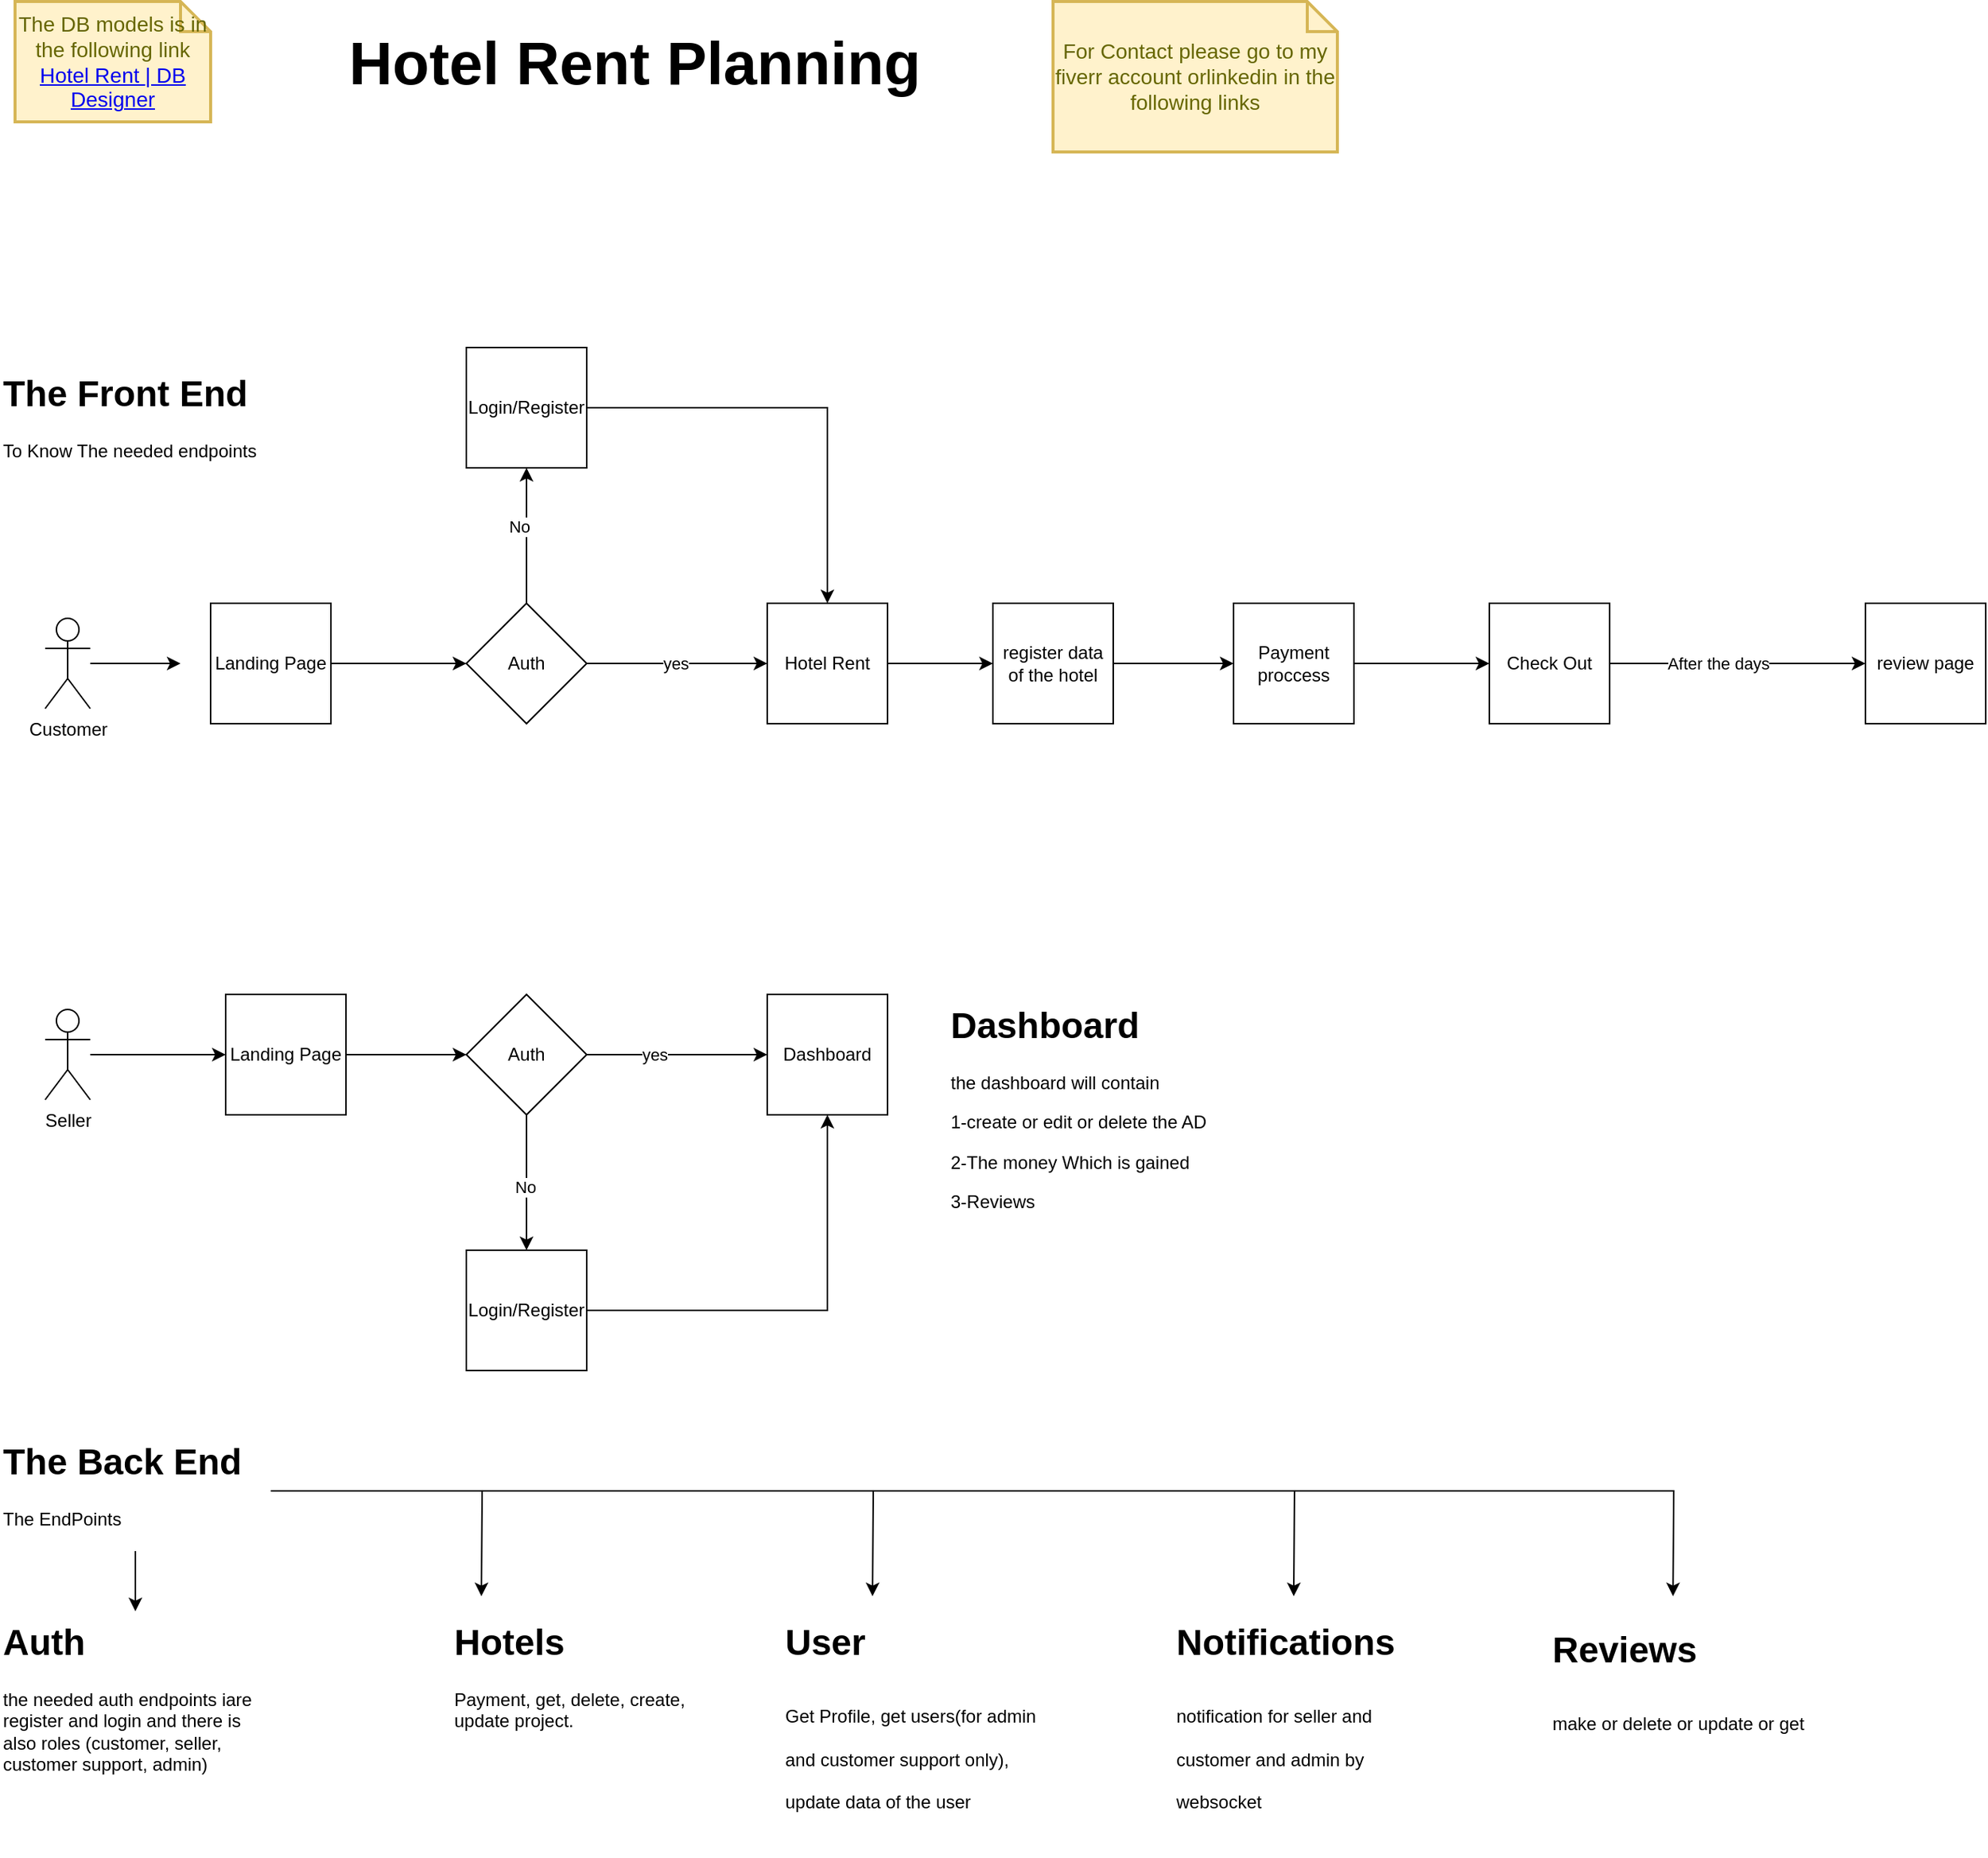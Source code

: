 <mxfile version="26.0.10">
  <diagram name="Page-1" id="eNZlmzP2yuV46WajJDo7">
    <mxGraphModel dx="918" dy="1594" grid="1" gridSize="10" guides="1" tooltips="1" connect="1" arrows="1" fold="1" page="1" pageScale="1" pageWidth="850" pageHeight="1100" math="0" shadow="0">
      <root>
        <mxCell id="0" />
        <mxCell id="1" parent="0" />
        <mxCell id="jitCN0c5IaHYvlneT0sJ-6" style="edgeStyle=orthogonalEdgeStyle;rounded=0;orthogonalLoop=1;jettySize=auto;html=1;" edge="1" parent="1" source="jitCN0c5IaHYvlneT0sJ-1">
          <mxGeometry relative="1" as="geometry">
            <mxPoint x="130" y="200" as="targetPoint" />
          </mxGeometry>
        </mxCell>
        <mxCell id="jitCN0c5IaHYvlneT0sJ-1" value="Customer" style="shape=umlActor;verticalLabelPosition=bottom;verticalAlign=top;html=1;outlineConnect=0;" vertex="1" parent="1">
          <mxGeometry x="40" y="170" width="30" height="60" as="geometry" />
        </mxCell>
        <mxCell id="jitCN0c5IaHYvlneT0sJ-5" value="&lt;h1 style=&quot;margin-top: 0px;&quot;&gt;The Front End&lt;/h1&gt;&lt;p&gt;To Know The needed endpoints&lt;/p&gt;" style="text;html=1;whiteSpace=wrap;overflow=hidden;rounded=0;" vertex="1" parent="1">
          <mxGeometry x="10" width="180" height="120" as="geometry" />
        </mxCell>
        <mxCell id="jitCN0c5IaHYvlneT0sJ-8" style="edgeStyle=orthogonalEdgeStyle;rounded=0;orthogonalLoop=1;jettySize=auto;html=1;entryX=0;entryY=0.5;entryDx=0;entryDy=0;" edge="1" parent="1" source="jitCN0c5IaHYvlneT0sJ-7" target="jitCN0c5IaHYvlneT0sJ-10">
          <mxGeometry relative="1" as="geometry">
            <mxPoint x="300" y="200" as="targetPoint" />
          </mxGeometry>
        </mxCell>
        <mxCell id="jitCN0c5IaHYvlneT0sJ-7" value="Landing Page" style="whiteSpace=wrap;html=1;aspect=fixed;" vertex="1" parent="1">
          <mxGeometry x="150" y="160" width="80" height="80" as="geometry" />
        </mxCell>
        <mxCell id="jitCN0c5IaHYvlneT0sJ-11" style="edgeStyle=orthogonalEdgeStyle;rounded=0;orthogonalLoop=1;jettySize=auto;html=1;entryX=0;entryY=0.5;entryDx=0;entryDy=0;" edge="1" parent="1" source="jitCN0c5IaHYvlneT0sJ-10" target="jitCN0c5IaHYvlneT0sJ-13">
          <mxGeometry relative="1" as="geometry">
            <mxPoint x="500" y="200" as="targetPoint" />
          </mxGeometry>
        </mxCell>
        <mxCell id="jitCN0c5IaHYvlneT0sJ-12" value="yes" style="edgeLabel;html=1;align=center;verticalAlign=middle;resizable=0;points=[];" vertex="1" connectable="0" parent="jitCN0c5IaHYvlneT0sJ-11">
          <mxGeometry x="-0.081" y="-4" relative="1" as="geometry">
            <mxPoint x="4" y="-4" as="offset" />
          </mxGeometry>
        </mxCell>
        <mxCell id="jitCN0c5IaHYvlneT0sJ-17" style="edgeStyle=orthogonalEdgeStyle;rounded=0;orthogonalLoop=1;jettySize=auto;html=1;" edge="1" parent="1" source="jitCN0c5IaHYvlneT0sJ-10" target="jitCN0c5IaHYvlneT0sJ-19">
          <mxGeometry relative="1" as="geometry">
            <mxPoint x="360" y="80" as="targetPoint" />
          </mxGeometry>
        </mxCell>
        <mxCell id="jitCN0c5IaHYvlneT0sJ-18" value="No" style="edgeLabel;html=1;align=center;verticalAlign=middle;resizable=0;points=[];" vertex="1" connectable="0" parent="jitCN0c5IaHYvlneT0sJ-17">
          <mxGeometry x="0.144" y="5" relative="1" as="geometry">
            <mxPoint as="offset" />
          </mxGeometry>
        </mxCell>
        <mxCell id="jitCN0c5IaHYvlneT0sJ-10" value="Auth" style="rhombus;whiteSpace=wrap;html=1;" vertex="1" parent="1">
          <mxGeometry x="320" y="160" width="80" height="80" as="geometry" />
        </mxCell>
        <mxCell id="jitCN0c5IaHYvlneT0sJ-68" style="edgeStyle=orthogonalEdgeStyle;rounded=0;orthogonalLoop=1;jettySize=auto;html=1;" edge="1" parent="1" source="jitCN0c5IaHYvlneT0sJ-13" target="jitCN0c5IaHYvlneT0sJ-69">
          <mxGeometry relative="1" as="geometry">
            <mxPoint x="680" y="200" as="targetPoint" />
          </mxGeometry>
        </mxCell>
        <mxCell id="jitCN0c5IaHYvlneT0sJ-13" value="Hotel Rent" style="whiteSpace=wrap;html=1;aspect=fixed;" vertex="1" parent="1">
          <mxGeometry x="520" y="160" width="80" height="80" as="geometry" />
        </mxCell>
        <mxCell id="jitCN0c5IaHYvlneT0sJ-59" style="edgeStyle=orthogonalEdgeStyle;rounded=0;orthogonalLoop=1;jettySize=auto;html=1;entryX=0;entryY=0.5;entryDx=0;entryDy=0;" edge="1" parent="1" source="jitCN0c5IaHYvlneT0sJ-16" target="jitCN0c5IaHYvlneT0sJ-71">
          <mxGeometry relative="1" as="geometry">
            <mxPoint x="960" y="200" as="targetPoint" />
          </mxGeometry>
        </mxCell>
        <mxCell id="jitCN0c5IaHYvlneT0sJ-16" value="Payment proccess" style="whiteSpace=wrap;html=1;aspect=fixed;" vertex="1" parent="1">
          <mxGeometry x="830" y="160" width="80" height="80" as="geometry" />
        </mxCell>
        <mxCell id="jitCN0c5IaHYvlneT0sJ-20" style="edgeStyle=orthogonalEdgeStyle;rounded=0;orthogonalLoop=1;jettySize=auto;html=1;" edge="1" parent="1" source="jitCN0c5IaHYvlneT0sJ-19" target="jitCN0c5IaHYvlneT0sJ-13">
          <mxGeometry relative="1" as="geometry">
            <mxPoint x="560" y="150" as="targetPoint" />
          </mxGeometry>
        </mxCell>
        <mxCell id="jitCN0c5IaHYvlneT0sJ-19" value="Login/Register" style="whiteSpace=wrap;html=1;aspect=fixed;" vertex="1" parent="1">
          <mxGeometry x="320" y="-10" width="80" height="80" as="geometry" />
        </mxCell>
        <mxCell id="jitCN0c5IaHYvlneT0sJ-45" style="edgeStyle=orthogonalEdgeStyle;rounded=0;orthogonalLoop=1;jettySize=auto;html=1;entryX=0;entryY=0.5;entryDx=0;entryDy=0;" edge="1" parent="1" source="jitCN0c5IaHYvlneT0sJ-21" target="jitCN0c5IaHYvlneT0sJ-33">
          <mxGeometry relative="1" as="geometry" />
        </mxCell>
        <mxCell id="jitCN0c5IaHYvlneT0sJ-21" value="Seller" style="shape=umlActor;verticalLabelPosition=bottom;verticalAlign=top;html=1;outlineConnect=0;" vertex="1" parent="1">
          <mxGeometry x="40" y="430" width="30" height="60" as="geometry" />
        </mxCell>
        <mxCell id="jitCN0c5IaHYvlneT0sJ-31" style="edgeStyle=orthogonalEdgeStyle;rounded=0;orthogonalLoop=1;jettySize=auto;html=1;" edge="1" parent="1" source="jitCN0c5IaHYvlneT0sJ-33" target="jitCN0c5IaHYvlneT0sJ-34">
          <mxGeometry relative="1" as="geometry">
            <mxPoint x="310" y="460" as="targetPoint" />
          </mxGeometry>
        </mxCell>
        <mxCell id="jitCN0c5IaHYvlneT0sJ-33" value="Landing Page" style="whiteSpace=wrap;html=1;aspect=fixed;" vertex="1" parent="1">
          <mxGeometry x="160" y="420" width="80" height="80" as="geometry" />
        </mxCell>
        <mxCell id="jitCN0c5IaHYvlneT0sJ-39" style="edgeStyle=orthogonalEdgeStyle;rounded=0;orthogonalLoop=1;jettySize=auto;html=1;entryX=0;entryY=0.5;entryDx=0;entryDy=0;" edge="1" parent="1" source="jitCN0c5IaHYvlneT0sJ-34" target="jitCN0c5IaHYvlneT0sJ-41">
          <mxGeometry relative="1" as="geometry">
            <mxPoint x="500" y="460" as="targetPoint" />
          </mxGeometry>
        </mxCell>
        <mxCell id="jitCN0c5IaHYvlneT0sJ-40" value="yes" style="edgeLabel;html=1;align=center;verticalAlign=middle;resizable=0;points=[];" vertex="1" connectable="0" parent="jitCN0c5IaHYvlneT0sJ-39">
          <mxGeometry x="-0.262" relative="1" as="geometry">
            <mxPoint as="offset" />
          </mxGeometry>
        </mxCell>
        <mxCell id="jitCN0c5IaHYvlneT0sJ-46" style="edgeStyle=orthogonalEdgeStyle;rounded=0;orthogonalLoop=1;jettySize=auto;html=1;entryX=0.5;entryY=0;entryDx=0;entryDy=0;" edge="1" parent="1" source="jitCN0c5IaHYvlneT0sJ-34" target="jitCN0c5IaHYvlneT0sJ-38">
          <mxGeometry relative="1" as="geometry" />
        </mxCell>
        <mxCell id="jitCN0c5IaHYvlneT0sJ-47" value="No" style="edgeLabel;html=1;align=center;verticalAlign=middle;resizable=0;points=[];" vertex="1" connectable="0" parent="jitCN0c5IaHYvlneT0sJ-46">
          <mxGeometry x="0.067" y="-1" relative="1" as="geometry">
            <mxPoint as="offset" />
          </mxGeometry>
        </mxCell>
        <mxCell id="jitCN0c5IaHYvlneT0sJ-34" value="Auth" style="rhombus;whiteSpace=wrap;html=1;" vertex="1" parent="1">
          <mxGeometry x="320" y="420" width="80" height="80" as="geometry" />
        </mxCell>
        <mxCell id="jitCN0c5IaHYvlneT0sJ-42" style="edgeStyle=orthogonalEdgeStyle;rounded=0;orthogonalLoop=1;jettySize=auto;html=1;" edge="1" parent="1" source="jitCN0c5IaHYvlneT0sJ-38" target="jitCN0c5IaHYvlneT0sJ-41">
          <mxGeometry relative="1" as="geometry" />
        </mxCell>
        <mxCell id="jitCN0c5IaHYvlneT0sJ-38" value="Login/Register" style="whiteSpace=wrap;html=1;aspect=fixed;" vertex="1" parent="1">
          <mxGeometry x="320" y="590" width="80" height="80" as="geometry" />
        </mxCell>
        <mxCell id="jitCN0c5IaHYvlneT0sJ-41" value="Dashboard" style="whiteSpace=wrap;html=1;aspect=fixed;" vertex="1" parent="1">
          <mxGeometry x="520" y="420" width="80" height="80" as="geometry" />
        </mxCell>
        <mxCell id="jitCN0c5IaHYvlneT0sJ-48" value="&lt;h1 style=&quot;margin-top: 0px;&quot;&gt;Dashboard&lt;/h1&gt;&lt;p&gt;the dashboard will contain&amp;nbsp;&lt;/p&gt;&lt;p&gt;1-create or edit or delete the AD&lt;/p&gt;&lt;p&gt;2-The money Which is gained&lt;/p&gt;&lt;p&gt;3-Reviews&lt;/p&gt;" style="text;html=1;whiteSpace=wrap;overflow=hidden;rounded=0;" vertex="1" parent="1">
          <mxGeometry x="640" y="420" width="180" height="170" as="geometry" />
        </mxCell>
        <mxCell id="jitCN0c5IaHYvlneT0sJ-56" style="edgeStyle=orthogonalEdgeStyle;rounded=0;orthogonalLoop=1;jettySize=auto;html=1;entryX=0.5;entryY=0;entryDx=0;entryDy=0;" edge="1" parent="1" source="jitCN0c5IaHYvlneT0sJ-53" target="jitCN0c5IaHYvlneT0sJ-55">
          <mxGeometry relative="1" as="geometry" />
        </mxCell>
        <mxCell id="jitCN0c5IaHYvlneT0sJ-57" style="edgeStyle=orthogonalEdgeStyle;rounded=0;orthogonalLoop=1;jettySize=auto;html=1;" edge="1" parent="1" source="jitCN0c5IaHYvlneT0sJ-53">
          <mxGeometry relative="1" as="geometry">
            <mxPoint x="330" y="820" as="targetPoint" />
          </mxGeometry>
        </mxCell>
        <mxCell id="jitCN0c5IaHYvlneT0sJ-72" style="edgeStyle=orthogonalEdgeStyle;rounded=0;orthogonalLoop=1;jettySize=auto;html=1;" edge="1" parent="1" source="jitCN0c5IaHYvlneT0sJ-53">
          <mxGeometry relative="1" as="geometry">
            <mxPoint x="590" y="820" as="targetPoint" />
          </mxGeometry>
        </mxCell>
        <mxCell id="jitCN0c5IaHYvlneT0sJ-74" style="edgeStyle=orthogonalEdgeStyle;rounded=0;orthogonalLoop=1;jettySize=auto;html=1;" edge="1" parent="1" source="jitCN0c5IaHYvlneT0sJ-53">
          <mxGeometry relative="1" as="geometry">
            <mxPoint x="870" y="820" as="targetPoint" />
          </mxGeometry>
        </mxCell>
        <mxCell id="jitCN0c5IaHYvlneT0sJ-82" style="edgeStyle=orthogonalEdgeStyle;rounded=0;orthogonalLoop=1;jettySize=auto;html=1;" edge="1" parent="1" source="jitCN0c5IaHYvlneT0sJ-53">
          <mxGeometry relative="1" as="geometry">
            <mxPoint x="1122.105" y="820" as="targetPoint" />
          </mxGeometry>
        </mxCell>
        <mxCell id="jitCN0c5IaHYvlneT0sJ-53" value="&lt;h1 style=&quot;margin-top: 0px;&quot;&gt;The Back End&lt;/h1&gt;&lt;p&gt;The EndPoints&lt;/p&gt;" style="text;html=1;whiteSpace=wrap;overflow=hidden;rounded=0;" vertex="1" parent="1">
          <mxGeometry x="10" y="710" width="180" height="80" as="geometry" />
        </mxCell>
        <mxCell id="jitCN0c5IaHYvlneT0sJ-54" value="&lt;h1 style=&quot;margin-top: 0px;&quot;&gt;&lt;font style=&quot;font-size: 40px;&quot;&gt;Hotel Rent Planning&lt;/font&gt;&lt;/h1&gt;" style="text;html=1;whiteSpace=wrap;overflow=hidden;rounded=0;" vertex="1" parent="1">
          <mxGeometry x="240" y="-230" width="400" height="120" as="geometry" />
        </mxCell>
        <mxCell id="jitCN0c5IaHYvlneT0sJ-55" value="&lt;h1 style=&quot;margin-top: 0px;&quot;&gt;Auth&lt;/h1&gt;&lt;p&gt;the needed auth endpoints iare register and login and there is also roles (customer, seller, customer support, admin)&lt;/p&gt;" style="text;html=1;whiteSpace=wrap;overflow=hidden;rounded=0;" vertex="1" parent="1">
          <mxGeometry x="10" y="830" width="180" height="120" as="geometry" />
        </mxCell>
        <mxCell id="jitCN0c5IaHYvlneT0sJ-58" value="&lt;h1 style=&quot;margin-top: 0px;&quot;&gt;Hotels&lt;/h1&gt;&lt;p&gt;Payment, get, delete, create, update project.&lt;/p&gt;" style="text;html=1;whiteSpace=wrap;overflow=hidden;rounded=0;" vertex="1" parent="1">
          <mxGeometry x="310" y="830" width="180" height="120" as="geometry" />
        </mxCell>
        <mxCell id="jitCN0c5IaHYvlneT0sJ-70" style="edgeStyle=orthogonalEdgeStyle;rounded=0;orthogonalLoop=1;jettySize=auto;html=1;entryX=0;entryY=0.5;entryDx=0;entryDy=0;" edge="1" parent="1" source="jitCN0c5IaHYvlneT0sJ-69" target="jitCN0c5IaHYvlneT0sJ-16">
          <mxGeometry relative="1" as="geometry" />
        </mxCell>
        <mxCell id="jitCN0c5IaHYvlneT0sJ-69" value="register data of the hotel" style="whiteSpace=wrap;html=1;aspect=fixed;" vertex="1" parent="1">
          <mxGeometry x="670" y="160" width="80" height="80" as="geometry" />
        </mxCell>
        <mxCell id="jitCN0c5IaHYvlneT0sJ-79" style="edgeStyle=orthogonalEdgeStyle;rounded=0;orthogonalLoop=1;jettySize=auto;html=1;" edge="1" parent="1" source="jitCN0c5IaHYvlneT0sJ-71">
          <mxGeometry relative="1" as="geometry">
            <mxPoint x="1250" y="200" as="targetPoint" />
          </mxGeometry>
        </mxCell>
        <mxCell id="jitCN0c5IaHYvlneT0sJ-80" value="After the days" style="edgeLabel;html=1;align=center;verticalAlign=middle;resizable=0;points=[];" vertex="1" connectable="0" parent="jitCN0c5IaHYvlneT0sJ-79">
          <mxGeometry x="-0.162" y="-4" relative="1" as="geometry">
            <mxPoint y="-4" as="offset" />
          </mxGeometry>
        </mxCell>
        <mxCell id="jitCN0c5IaHYvlneT0sJ-71" value="Check Out" style="whiteSpace=wrap;html=1;aspect=fixed;" vertex="1" parent="1">
          <mxGeometry x="1000" y="160" width="80" height="80" as="geometry" />
        </mxCell>
        <mxCell id="jitCN0c5IaHYvlneT0sJ-73" value="&lt;h1 style=&quot;margin-top: 0px;&quot;&gt;&lt;span style=&quot;background-color: transparent; color: light-dark(rgb(0, 0, 0), rgb(255, 255, 255));&quot;&gt;User&lt;/span&gt;&lt;/h1&gt;&lt;h1 style=&quot;margin-top: 0px;&quot;&gt;&lt;span style=&quot;font-size: 12px; font-weight: 400;&quot;&gt;Get Profile, get users(for admin and customer support only), update data of the user&lt;/span&gt;&lt;/h1&gt;" style="text;html=1;whiteSpace=wrap;overflow=hidden;rounded=0;" vertex="1" parent="1">
          <mxGeometry x="530" y="830" width="180" height="160" as="geometry" />
        </mxCell>
        <mxCell id="jitCN0c5IaHYvlneT0sJ-76" value="The DB models is in the following link&lt;div&gt;&lt;a href=&quot;https://erd.dbdesigner.net/designer/schema/1738665168-hotel-rent&quot;&gt;Hotel Rent | DB Designer&lt;/a&gt;&lt;/div&gt;" style="shape=note;strokeWidth=2;fontSize=14;size=20;whiteSpace=wrap;html=1;fillColor=#fff2cc;strokeColor=#d6b656;fontColor=#666600;" vertex="1" parent="1">
          <mxGeometry x="20" y="-240" width="130" height="80" as="geometry" />
        </mxCell>
        <mxCell id="jitCN0c5IaHYvlneT0sJ-77" value="For Contact please go to my fiverr account orlinkedin in the following links" style="shape=note;strokeWidth=2;fontSize=14;size=20;whiteSpace=wrap;html=1;fillColor=#fff2cc;strokeColor=#d6b656;fontColor=#666600;" vertex="1" parent="1">
          <mxGeometry x="710" y="-240" width="189" height="100" as="geometry" />
        </mxCell>
        <mxCell id="jitCN0c5IaHYvlneT0sJ-78" value="&lt;h1 style=&quot;margin-top: 0px;&quot;&gt;&lt;span style=&quot;background-color: transparent; color: light-dark(rgb(0, 0, 0), rgb(255, 255, 255));&quot;&gt;Notifications&lt;/span&gt;&lt;/h1&gt;&lt;h1 style=&quot;margin-top: 0px;&quot;&gt;&lt;span style=&quot;font-size: 12px; font-weight: 400;&quot;&gt;notification for seller and customer and admin by websocket&lt;/span&gt;&lt;/h1&gt;" style="text;html=1;whiteSpace=wrap;overflow=hidden;rounded=0;" vertex="1" parent="1">
          <mxGeometry x="790" y="830" width="180" height="150" as="geometry" />
        </mxCell>
        <mxCell id="jitCN0c5IaHYvlneT0sJ-81" value="review page" style="whiteSpace=wrap;html=1;aspect=fixed;" vertex="1" parent="1">
          <mxGeometry x="1250" y="160" width="80" height="80" as="geometry" />
        </mxCell>
        <mxCell id="jitCN0c5IaHYvlneT0sJ-83" value="&lt;h1 style=&quot;margin-top: 0px;&quot;&gt;&lt;span style=&quot;background-color: transparent; color: light-dark(rgb(0, 0, 0), rgb(255, 255, 255));&quot;&gt;Reviews&lt;/span&gt;&lt;/h1&gt;&lt;h1 style=&quot;margin-top: 0px;&quot;&gt;&lt;span style=&quot;font-size: 12px; font-weight: 400;&quot;&gt;make or delete or update or get&amp;nbsp;&lt;/span&gt;&lt;/h1&gt;" style="text;html=1;whiteSpace=wrap;overflow=hidden;rounded=0;" vertex="1" parent="1">
          <mxGeometry x="1040" y="835" width="180" height="95" as="geometry" />
        </mxCell>
      </root>
    </mxGraphModel>
  </diagram>
</mxfile>
